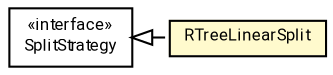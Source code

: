 #!/usr/local/bin/dot
#
# Class diagram 
# Generated by UMLGraph version R5_7_2-60-g0e99a6 (http://www.spinellis.gr/umlgraph/)
#

digraph G {
	graph [fontnames="svg"]
	edge [fontname="Roboto",fontsize=7,labelfontname="Roboto",labelfontsize=7,color="black"];
	node [fontname="Roboto",fontcolor="black",fontsize=8,shape=plaintext,margin=0,width=0,height=0];
	nodesep=0.15;
	ranksep=0.25;
	rankdir=LR;
	// de.lmu.ifi.dbs.elki.index.tree.spatial.rstarvariants.strategies.split.SplitStrategy
	c8592980 [label=<<table title="de.lmu.ifi.dbs.elki.index.tree.spatial.rstarvariants.strategies.split.SplitStrategy" border="0" cellborder="1" cellspacing="0" cellpadding="2" href="SplitStrategy.html" target="_parent">
		<tr><td><table border="0" cellspacing="0" cellpadding="1">
		<tr><td align="center" balign="center"> &#171;interface&#187; </td></tr>
		<tr><td align="center" balign="center"> <font face="Roboto">SplitStrategy</font> </td></tr>
		</table></td></tr>
		</table>>, URL="SplitStrategy.html"];
	// de.lmu.ifi.dbs.elki.index.tree.spatial.rstarvariants.strategies.split.RTreeLinearSplit
	c8592981 [label=<<table title="de.lmu.ifi.dbs.elki.index.tree.spatial.rstarvariants.strategies.split.RTreeLinearSplit" border="0" cellborder="1" cellspacing="0" cellpadding="2" bgcolor="lemonChiffon" href="RTreeLinearSplit.html" target="_parent">
		<tr><td><table border="0" cellspacing="0" cellpadding="1">
		<tr><td align="center" balign="center"> <font face="Roboto">RTreeLinearSplit</font> </td></tr>
		</table></td></tr>
		</table>>, URL="RTreeLinearSplit.html"];
	// de.lmu.ifi.dbs.elki.index.tree.spatial.rstarvariants.strategies.split.RTreeLinearSplit implements de.lmu.ifi.dbs.elki.index.tree.spatial.rstarvariants.strategies.split.SplitStrategy
	c8592980 -> c8592981 [arrowtail=empty,style=dashed,dir=back,weight=9];
}


